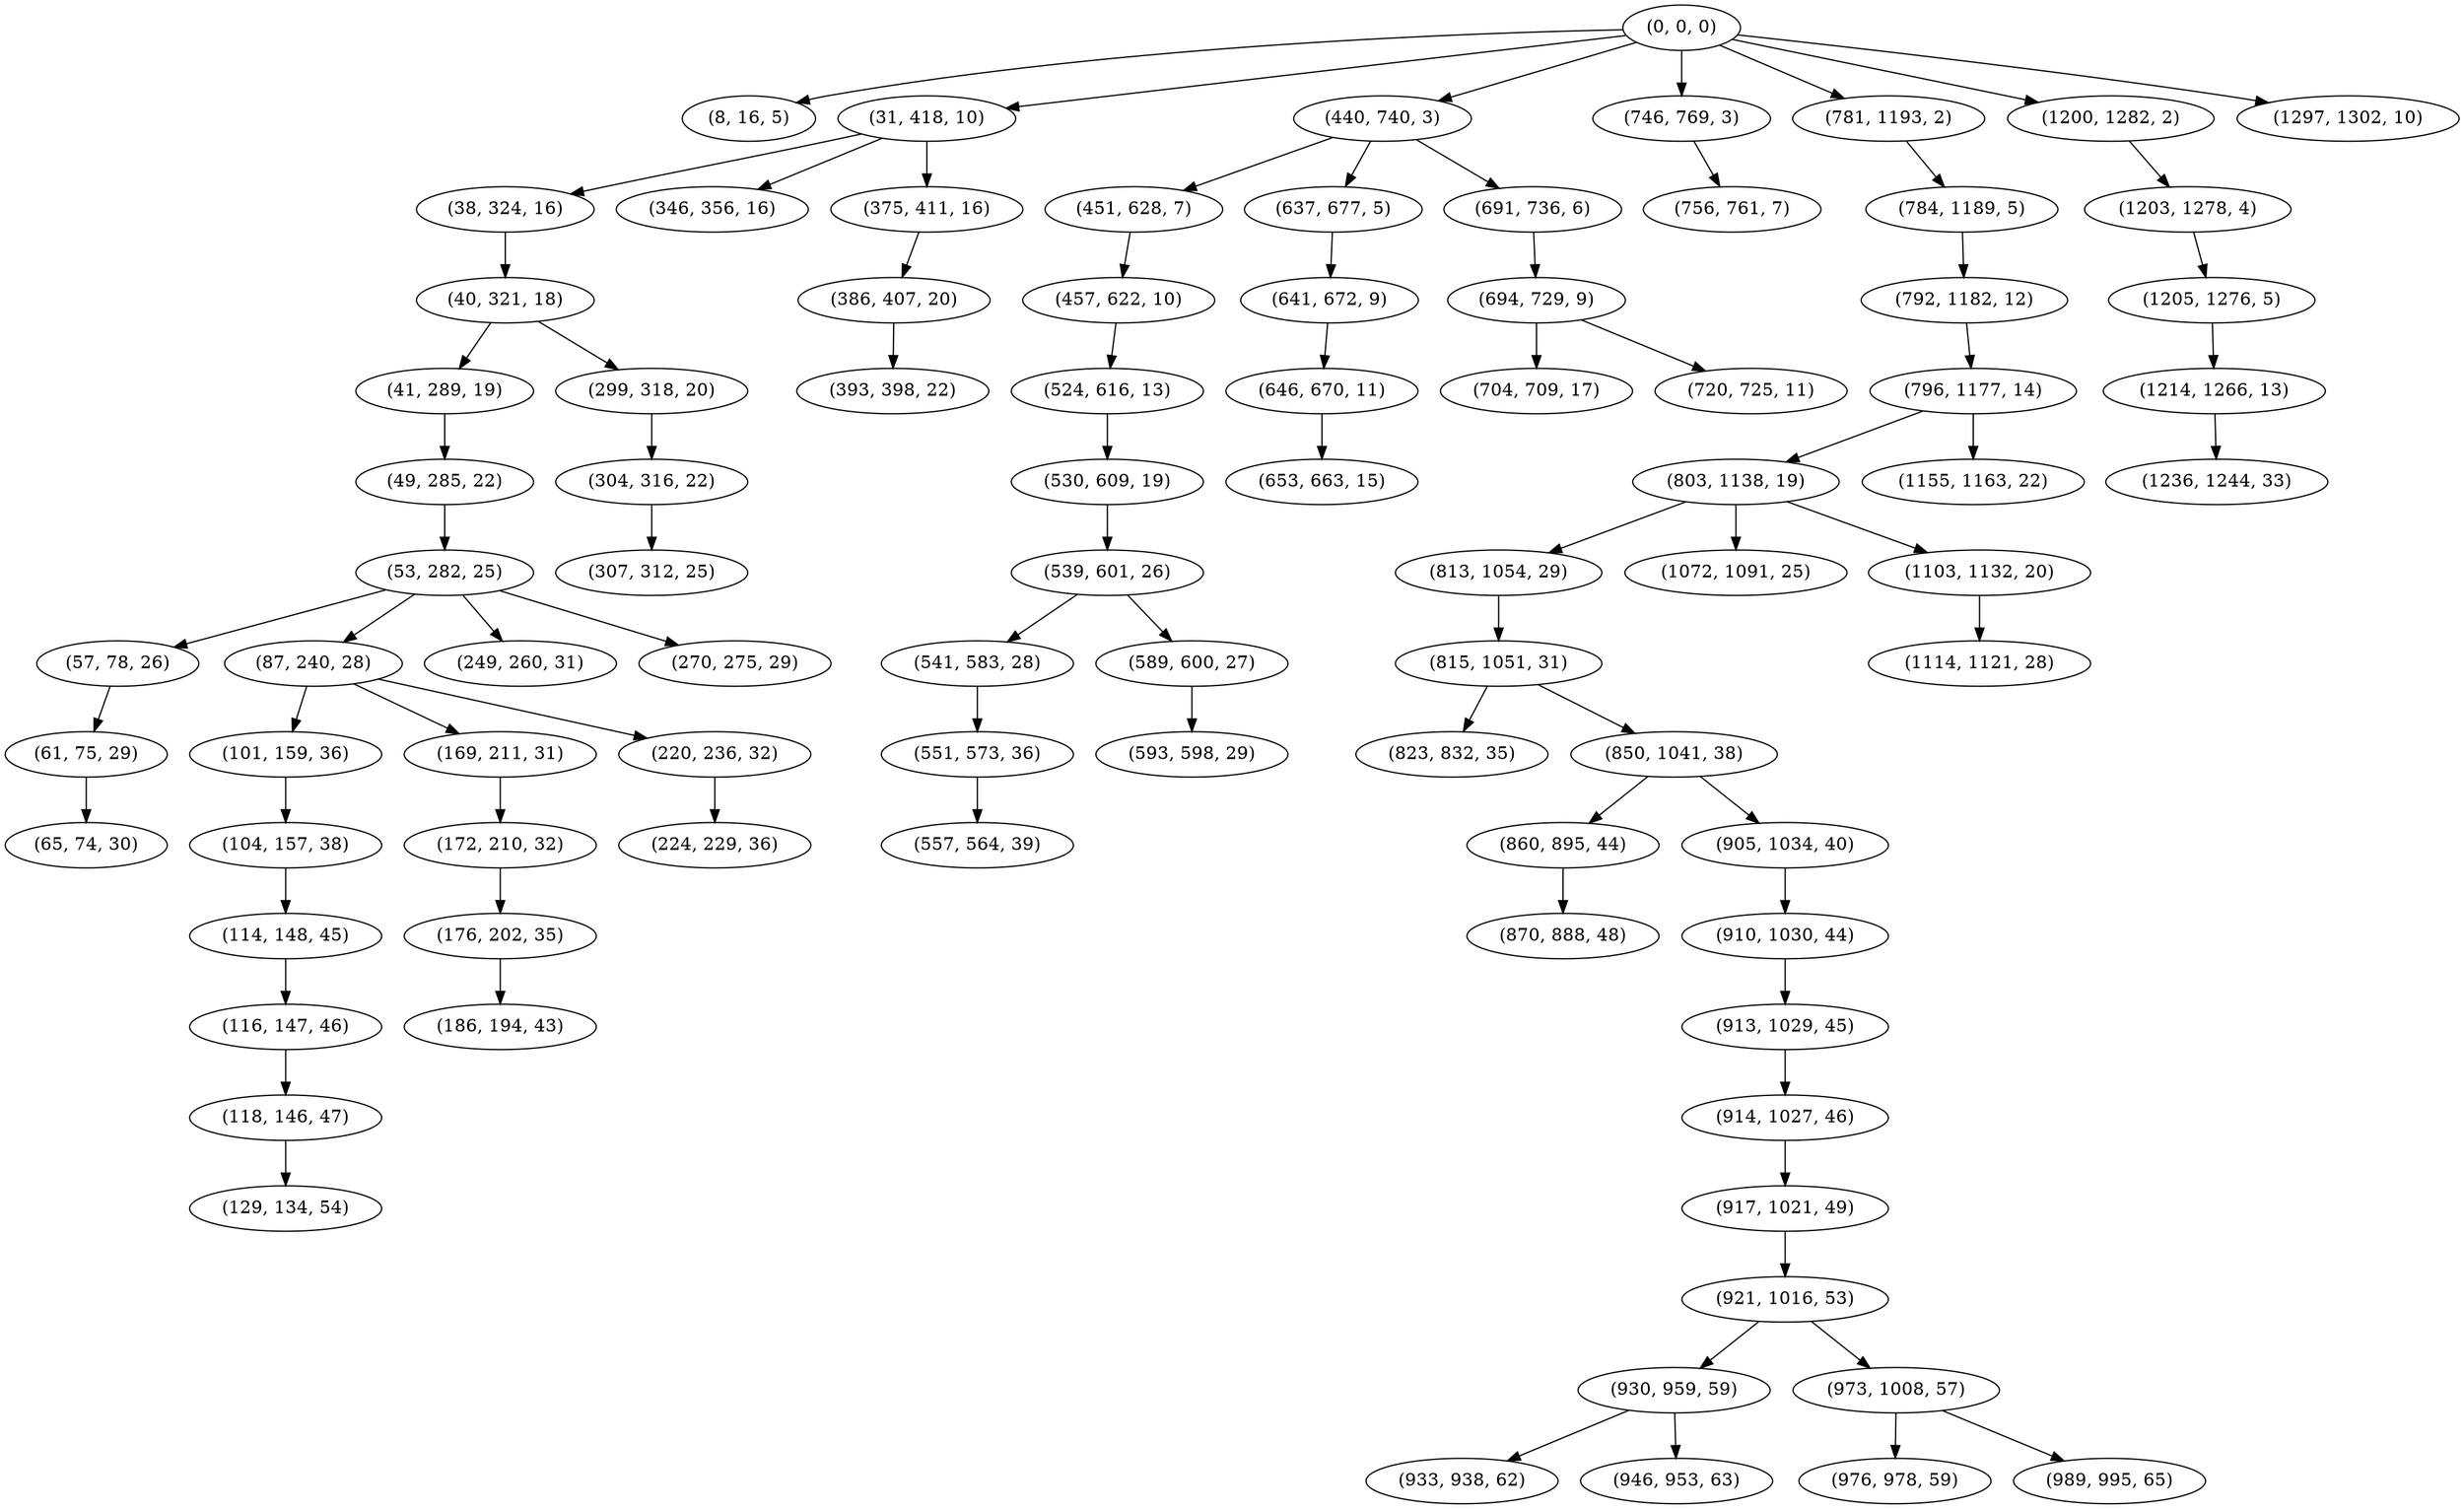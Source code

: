 digraph tree {
    "(0, 0, 0)";
    "(8, 16, 5)";
    "(31, 418, 10)";
    "(38, 324, 16)";
    "(40, 321, 18)";
    "(41, 289, 19)";
    "(49, 285, 22)";
    "(53, 282, 25)";
    "(57, 78, 26)";
    "(61, 75, 29)";
    "(65, 74, 30)";
    "(87, 240, 28)";
    "(101, 159, 36)";
    "(104, 157, 38)";
    "(114, 148, 45)";
    "(116, 147, 46)";
    "(118, 146, 47)";
    "(129, 134, 54)";
    "(169, 211, 31)";
    "(172, 210, 32)";
    "(176, 202, 35)";
    "(186, 194, 43)";
    "(220, 236, 32)";
    "(224, 229, 36)";
    "(249, 260, 31)";
    "(270, 275, 29)";
    "(299, 318, 20)";
    "(304, 316, 22)";
    "(307, 312, 25)";
    "(346, 356, 16)";
    "(375, 411, 16)";
    "(386, 407, 20)";
    "(393, 398, 22)";
    "(440, 740, 3)";
    "(451, 628, 7)";
    "(457, 622, 10)";
    "(524, 616, 13)";
    "(530, 609, 19)";
    "(539, 601, 26)";
    "(541, 583, 28)";
    "(551, 573, 36)";
    "(557, 564, 39)";
    "(589, 600, 27)";
    "(593, 598, 29)";
    "(637, 677, 5)";
    "(641, 672, 9)";
    "(646, 670, 11)";
    "(653, 663, 15)";
    "(691, 736, 6)";
    "(694, 729, 9)";
    "(704, 709, 17)";
    "(720, 725, 11)";
    "(746, 769, 3)";
    "(756, 761, 7)";
    "(781, 1193, 2)";
    "(784, 1189, 5)";
    "(792, 1182, 12)";
    "(796, 1177, 14)";
    "(803, 1138, 19)";
    "(813, 1054, 29)";
    "(815, 1051, 31)";
    "(823, 832, 35)";
    "(850, 1041, 38)";
    "(860, 895, 44)";
    "(870, 888, 48)";
    "(905, 1034, 40)";
    "(910, 1030, 44)";
    "(913, 1029, 45)";
    "(914, 1027, 46)";
    "(917, 1021, 49)";
    "(921, 1016, 53)";
    "(930, 959, 59)";
    "(933, 938, 62)";
    "(946, 953, 63)";
    "(973, 1008, 57)";
    "(976, 978, 59)";
    "(989, 995, 65)";
    "(1072, 1091, 25)";
    "(1103, 1132, 20)";
    "(1114, 1121, 28)";
    "(1155, 1163, 22)";
    "(1200, 1282, 2)";
    "(1203, 1278, 4)";
    "(1205, 1276, 5)";
    "(1214, 1266, 13)";
    "(1236, 1244, 33)";
    "(1297, 1302, 10)";
    "(0, 0, 0)" -> "(8, 16, 5)";
    "(0, 0, 0)" -> "(31, 418, 10)";
    "(0, 0, 0)" -> "(440, 740, 3)";
    "(0, 0, 0)" -> "(746, 769, 3)";
    "(0, 0, 0)" -> "(781, 1193, 2)";
    "(0, 0, 0)" -> "(1200, 1282, 2)";
    "(0, 0, 0)" -> "(1297, 1302, 10)";
    "(31, 418, 10)" -> "(38, 324, 16)";
    "(31, 418, 10)" -> "(346, 356, 16)";
    "(31, 418, 10)" -> "(375, 411, 16)";
    "(38, 324, 16)" -> "(40, 321, 18)";
    "(40, 321, 18)" -> "(41, 289, 19)";
    "(40, 321, 18)" -> "(299, 318, 20)";
    "(41, 289, 19)" -> "(49, 285, 22)";
    "(49, 285, 22)" -> "(53, 282, 25)";
    "(53, 282, 25)" -> "(57, 78, 26)";
    "(53, 282, 25)" -> "(87, 240, 28)";
    "(53, 282, 25)" -> "(249, 260, 31)";
    "(53, 282, 25)" -> "(270, 275, 29)";
    "(57, 78, 26)" -> "(61, 75, 29)";
    "(61, 75, 29)" -> "(65, 74, 30)";
    "(87, 240, 28)" -> "(101, 159, 36)";
    "(87, 240, 28)" -> "(169, 211, 31)";
    "(87, 240, 28)" -> "(220, 236, 32)";
    "(101, 159, 36)" -> "(104, 157, 38)";
    "(104, 157, 38)" -> "(114, 148, 45)";
    "(114, 148, 45)" -> "(116, 147, 46)";
    "(116, 147, 46)" -> "(118, 146, 47)";
    "(118, 146, 47)" -> "(129, 134, 54)";
    "(169, 211, 31)" -> "(172, 210, 32)";
    "(172, 210, 32)" -> "(176, 202, 35)";
    "(176, 202, 35)" -> "(186, 194, 43)";
    "(220, 236, 32)" -> "(224, 229, 36)";
    "(299, 318, 20)" -> "(304, 316, 22)";
    "(304, 316, 22)" -> "(307, 312, 25)";
    "(375, 411, 16)" -> "(386, 407, 20)";
    "(386, 407, 20)" -> "(393, 398, 22)";
    "(440, 740, 3)" -> "(451, 628, 7)";
    "(440, 740, 3)" -> "(637, 677, 5)";
    "(440, 740, 3)" -> "(691, 736, 6)";
    "(451, 628, 7)" -> "(457, 622, 10)";
    "(457, 622, 10)" -> "(524, 616, 13)";
    "(524, 616, 13)" -> "(530, 609, 19)";
    "(530, 609, 19)" -> "(539, 601, 26)";
    "(539, 601, 26)" -> "(541, 583, 28)";
    "(539, 601, 26)" -> "(589, 600, 27)";
    "(541, 583, 28)" -> "(551, 573, 36)";
    "(551, 573, 36)" -> "(557, 564, 39)";
    "(589, 600, 27)" -> "(593, 598, 29)";
    "(637, 677, 5)" -> "(641, 672, 9)";
    "(641, 672, 9)" -> "(646, 670, 11)";
    "(646, 670, 11)" -> "(653, 663, 15)";
    "(691, 736, 6)" -> "(694, 729, 9)";
    "(694, 729, 9)" -> "(704, 709, 17)";
    "(694, 729, 9)" -> "(720, 725, 11)";
    "(746, 769, 3)" -> "(756, 761, 7)";
    "(781, 1193, 2)" -> "(784, 1189, 5)";
    "(784, 1189, 5)" -> "(792, 1182, 12)";
    "(792, 1182, 12)" -> "(796, 1177, 14)";
    "(796, 1177, 14)" -> "(803, 1138, 19)";
    "(796, 1177, 14)" -> "(1155, 1163, 22)";
    "(803, 1138, 19)" -> "(813, 1054, 29)";
    "(803, 1138, 19)" -> "(1072, 1091, 25)";
    "(803, 1138, 19)" -> "(1103, 1132, 20)";
    "(813, 1054, 29)" -> "(815, 1051, 31)";
    "(815, 1051, 31)" -> "(823, 832, 35)";
    "(815, 1051, 31)" -> "(850, 1041, 38)";
    "(850, 1041, 38)" -> "(860, 895, 44)";
    "(850, 1041, 38)" -> "(905, 1034, 40)";
    "(860, 895, 44)" -> "(870, 888, 48)";
    "(905, 1034, 40)" -> "(910, 1030, 44)";
    "(910, 1030, 44)" -> "(913, 1029, 45)";
    "(913, 1029, 45)" -> "(914, 1027, 46)";
    "(914, 1027, 46)" -> "(917, 1021, 49)";
    "(917, 1021, 49)" -> "(921, 1016, 53)";
    "(921, 1016, 53)" -> "(930, 959, 59)";
    "(921, 1016, 53)" -> "(973, 1008, 57)";
    "(930, 959, 59)" -> "(933, 938, 62)";
    "(930, 959, 59)" -> "(946, 953, 63)";
    "(973, 1008, 57)" -> "(976, 978, 59)";
    "(973, 1008, 57)" -> "(989, 995, 65)";
    "(1103, 1132, 20)" -> "(1114, 1121, 28)";
    "(1200, 1282, 2)" -> "(1203, 1278, 4)";
    "(1203, 1278, 4)" -> "(1205, 1276, 5)";
    "(1205, 1276, 5)" -> "(1214, 1266, 13)";
    "(1214, 1266, 13)" -> "(1236, 1244, 33)";
}
